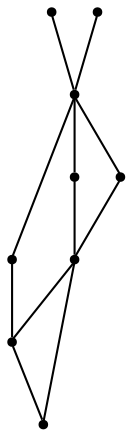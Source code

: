 graph {
  node [shape=point,comment="{\"directed\":false,\"doi\":\"10.1007/978-3-642-25878-7_2\",\"figure\":\"3 (2)\"}"]

  v0 [pos="1426.0135023368077,986.9162224984661"]
  v1 [pos="1364.2249331321696,801.6699804574218"]
  v2 [pos="1302.436491189148,1048.6633589392914"]
  v3 [pos="1271.5411566784908,956.040492272378"]
  v4 [pos="1240.6438496127744,863.4214409095977"]
  v5 [pos="1178.8552804081362,925.168831704032"]
  v6 [pos="1147.9641455308313,770.7983198890756"]
  v7 [pos="1117.0668384651149,678.1754532221621"]
  v8 [pos="1055.2783010758808,739.9225896629875"]

  v0 -- v2 [id="-1",pos="1426.0135023368077,986.9162224984661 1456.9108412179285,1079.539279930586 1456.9108412179285,1079.539279930586 1456.9108412179285,1079.539279930586 1302.436491189148,1048.6633589392914 1302.436491189148,1048.6633589392914 1302.436491189148,1048.6633589392914"]
  v1 -- v0 [id="-6",pos="1364.2249331321696,801.6699804574218 1426.0135023368077,986.9162224984661 1426.0135023368077,986.9162224984661 1426.0135023368077,986.9162224984661"]
  v3 -- v2 [id="-27",pos="1271.5411566784908,956.040492272378 1302.436491189148,1048.6633589392914 1302.436491189148,1048.6633589392914 1302.436491189148,1048.6633589392914"]
  v3 -- v0 [id="-28",pos="1271.5411566784908,956.040492272378 1426.0135023368077,986.9162224984661 1426.0135023368077,986.9162224984661 1426.0135023368077,986.9162224984661"]
  v8 -- v6 [id="-32",pos="1055.2783010758808,739.9225896629875 1147.9641455308313,770.7983198890756 1147.9641455308313,770.7983198890756 1147.9641455308313,770.7983198890756"]
  v7 -- v6 [id="-36",pos="1117.0668384651149,678.1754532221621 1147.9641455308313,770.7983198890756 1147.9641455308313,770.7983198890756 1147.9641455308313,770.7983198890756"]
  v6 -- v4 [id="-40",pos="1147.9641455308313,770.7983198890756 1240.6438496127744,863.4214409095977 1240.6438496127744,863.4214409095977 1240.6438496127744,863.4214409095977"]
  v6 -- v5 [id="-41",pos="1147.9641455308313,770.7983198890756 1178.8552804081362,925.168831704032 1178.8552804081362,925.168831704032 1178.8552804081362,925.168831704032"]
  v6 -- v1 [id="-42",pos="1147.9641455308313,770.7983198890756 1364.2249331321696,801.6699804574218 1364.2249331321696,801.6699804574218 1364.2249331321696,801.6699804574218"]
  v5 -- v3 [id="-45",pos="1178.8552804081362,925.168831704032 1271.5411566784908,956.040492272378 1271.5411566784908,956.040492272378 1271.5411566784908,956.040492272378"]
  v4 -- v3 [id="-49",pos="1240.6438496127744,863.4214409095977 1271.5411566784908,956.040492272378 1271.5411566784908,956.040492272378 1271.5411566784908,956.040492272378"]
}